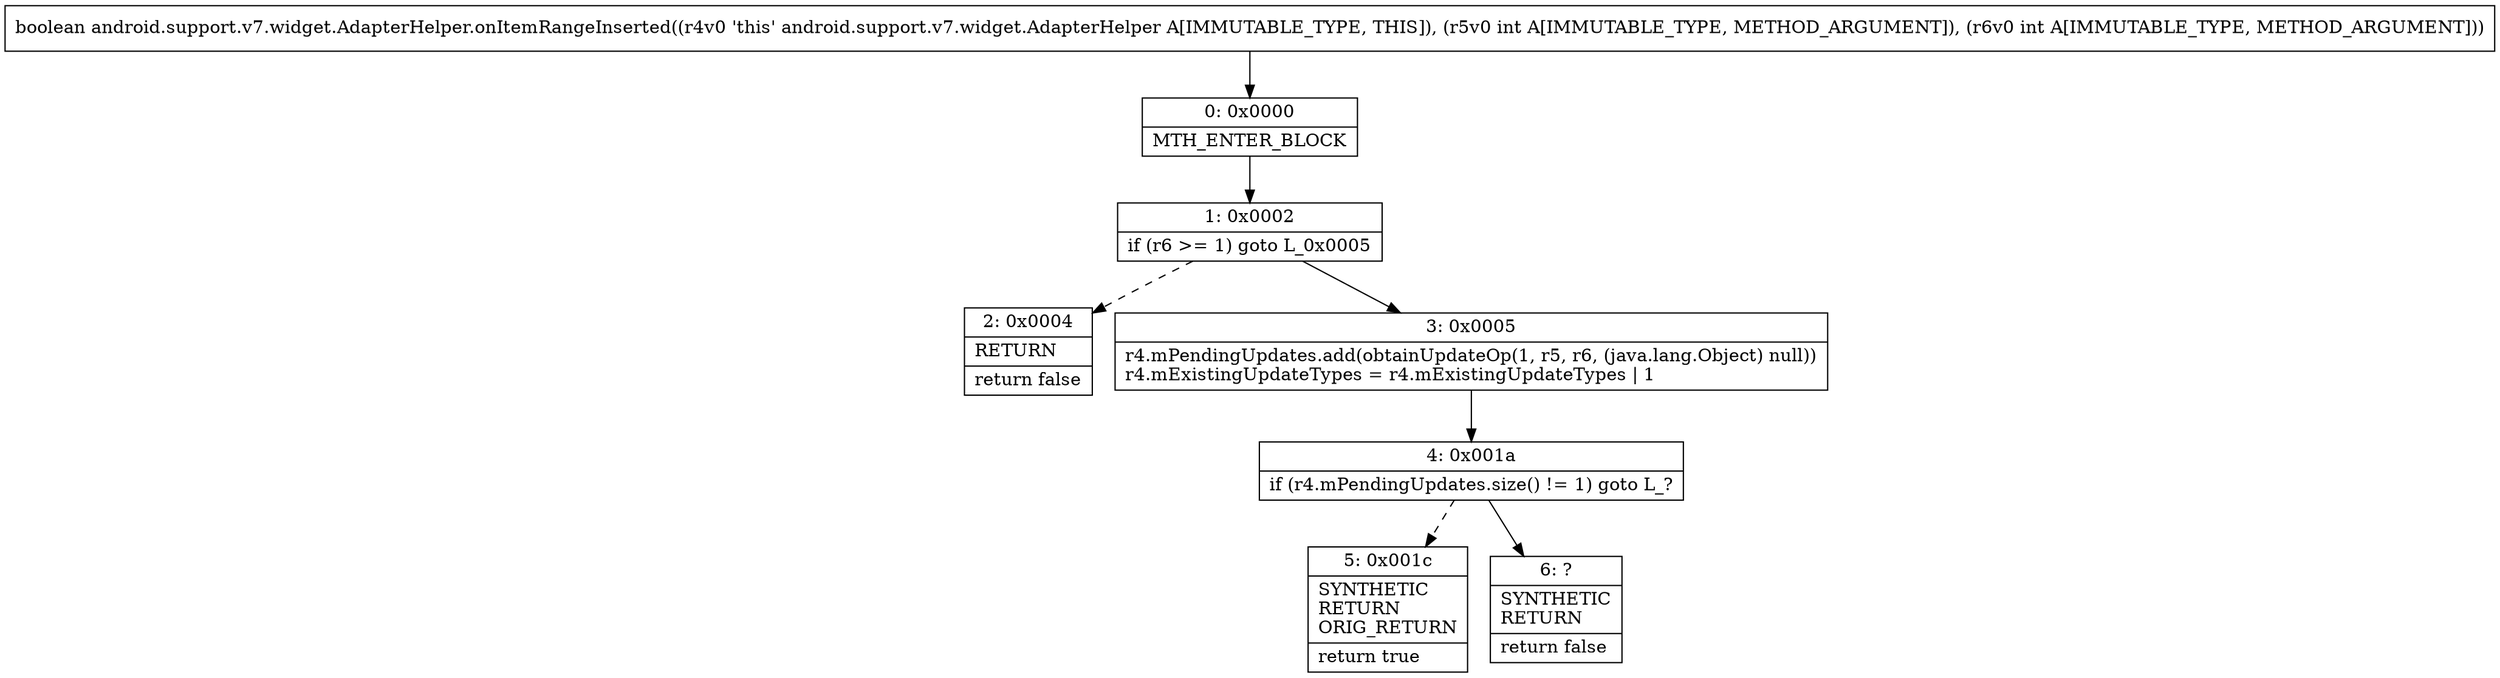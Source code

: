 digraph "CFG forandroid.support.v7.widget.AdapterHelper.onItemRangeInserted(II)Z" {
Node_0 [shape=record,label="{0\:\ 0x0000|MTH_ENTER_BLOCK\l}"];
Node_1 [shape=record,label="{1\:\ 0x0002|if (r6 \>= 1) goto L_0x0005\l}"];
Node_2 [shape=record,label="{2\:\ 0x0004|RETURN\l|return false\l}"];
Node_3 [shape=record,label="{3\:\ 0x0005|r4.mPendingUpdates.add(obtainUpdateOp(1, r5, r6, (java.lang.Object) null))\lr4.mExistingUpdateTypes = r4.mExistingUpdateTypes \| 1\l}"];
Node_4 [shape=record,label="{4\:\ 0x001a|if (r4.mPendingUpdates.size() != 1) goto L_?\l}"];
Node_5 [shape=record,label="{5\:\ 0x001c|SYNTHETIC\lRETURN\lORIG_RETURN\l|return true\l}"];
Node_6 [shape=record,label="{6\:\ ?|SYNTHETIC\lRETURN\l|return false\l}"];
MethodNode[shape=record,label="{boolean android.support.v7.widget.AdapterHelper.onItemRangeInserted((r4v0 'this' android.support.v7.widget.AdapterHelper A[IMMUTABLE_TYPE, THIS]), (r5v0 int A[IMMUTABLE_TYPE, METHOD_ARGUMENT]), (r6v0 int A[IMMUTABLE_TYPE, METHOD_ARGUMENT])) }"];
MethodNode -> Node_0;
Node_0 -> Node_1;
Node_1 -> Node_2[style=dashed];
Node_1 -> Node_3;
Node_3 -> Node_4;
Node_4 -> Node_5[style=dashed];
Node_4 -> Node_6;
}

